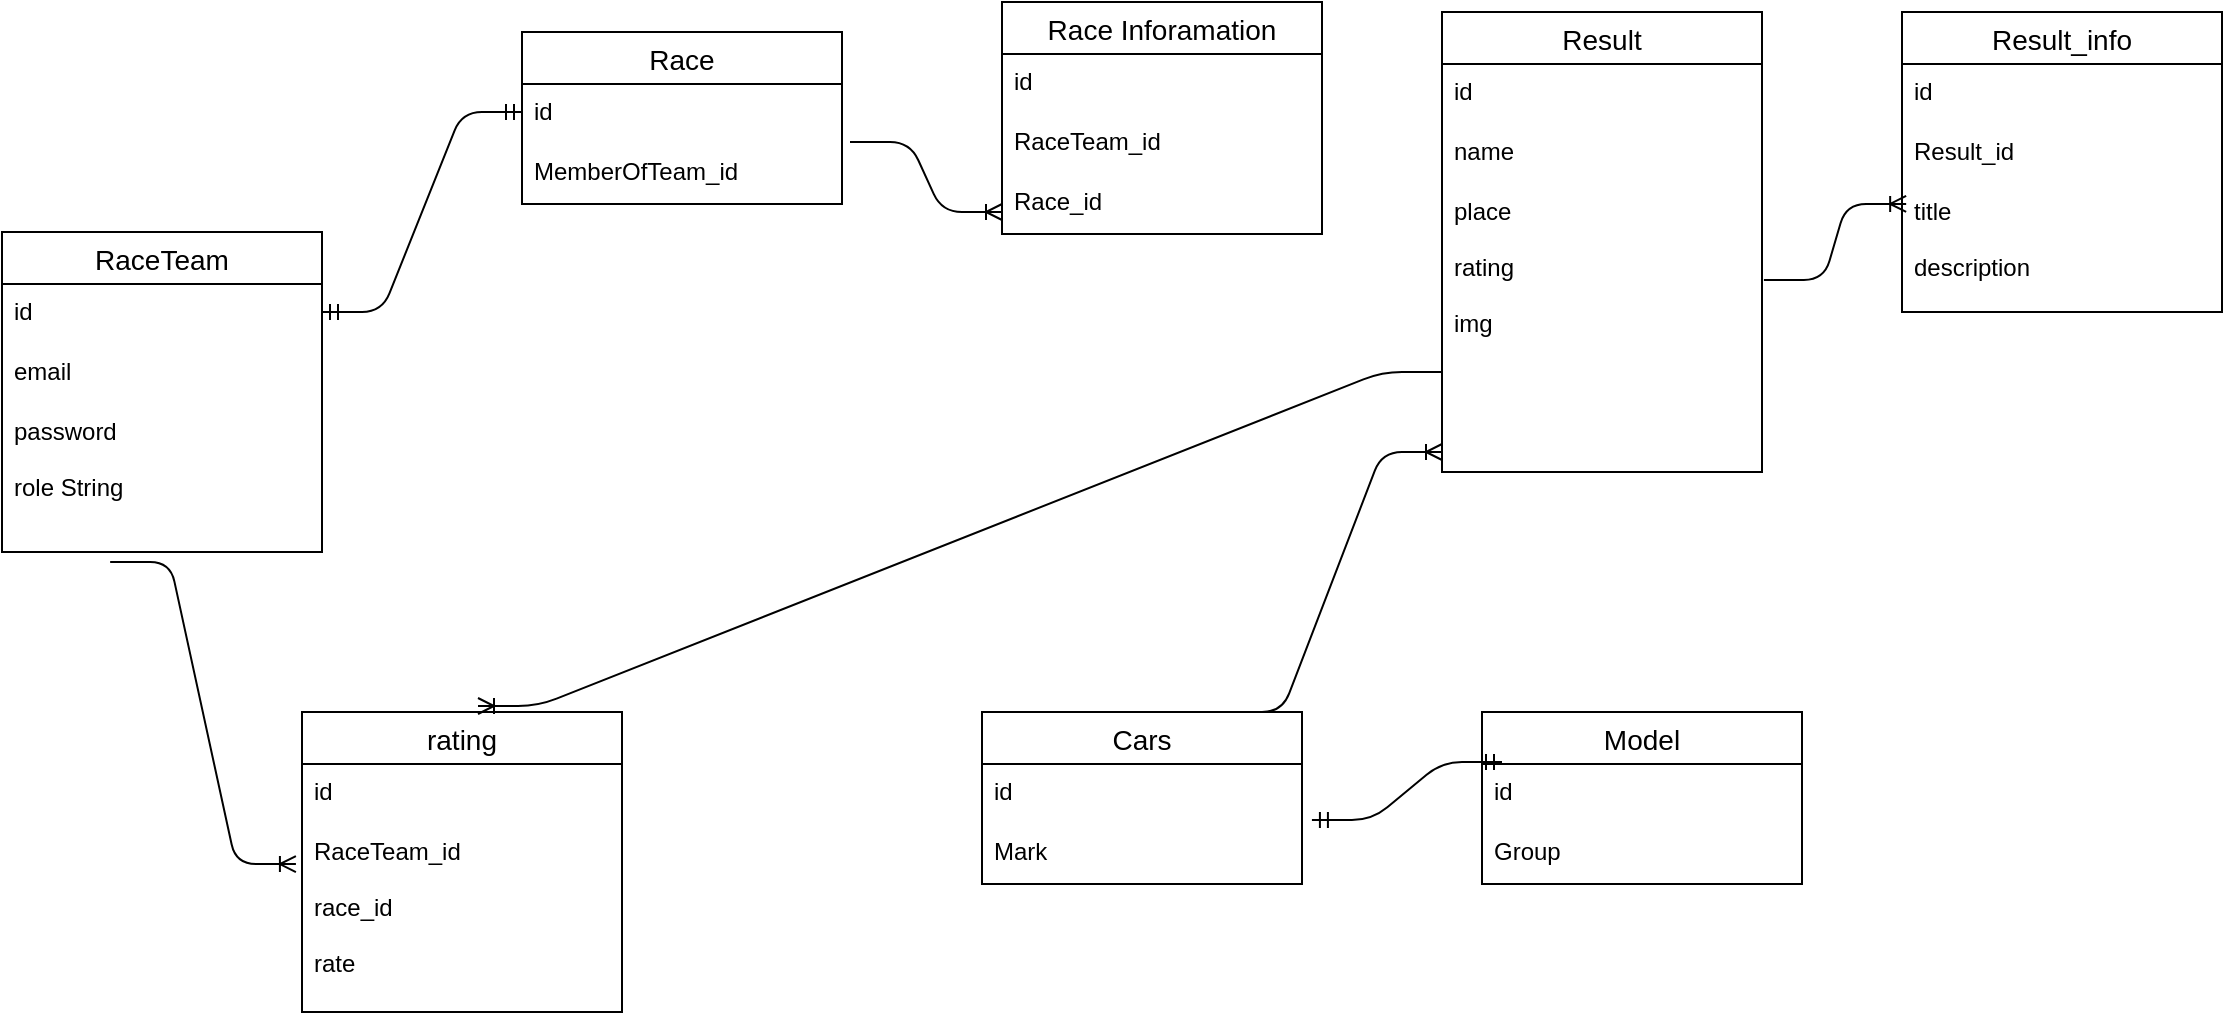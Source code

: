 <mxfile version="13.9.9" type="device"><diagram id="RGPmj-UF2XwB5fay4Z7u" name="Страница 1"><mxGraphModel dx="1448" dy="1075" grid="1" gridSize="10" guides="1" tooltips="1" connect="1" arrows="1" fold="1" page="1" pageScale="1" pageWidth="1200" pageHeight="1920" math="0" shadow="0"><root><mxCell id="0"/><mxCell id="1" parent="0"/><mxCell id="ZG9fFCxuwrrgsJFGKd5k-14" value="RaceTeam" style="swimlane;fontStyle=0;childLayout=stackLayout;horizontal=1;startSize=26;horizontalStack=0;resizeParent=1;resizeParentMax=0;resizeLast=0;collapsible=1;marginBottom=0;align=center;fontSize=14;" vertex="1" parent="1"><mxGeometry x="90" y="270" width="160" height="160" as="geometry"/></mxCell><mxCell id="ZG9fFCxuwrrgsJFGKd5k-15" value="id" style="text;strokeColor=none;fillColor=none;spacingLeft=4;spacingRight=4;overflow=hidden;rotatable=0;points=[[0,0.5],[1,0.5]];portConstraint=eastwest;fontSize=12;" vertex="1" parent="ZG9fFCxuwrrgsJFGKd5k-14"><mxGeometry y="26" width="160" height="30" as="geometry"/></mxCell><mxCell id="ZG9fFCxuwrrgsJFGKd5k-16" value="email" style="text;strokeColor=none;fillColor=none;spacingLeft=4;spacingRight=4;overflow=hidden;rotatable=0;points=[[0,0.5],[1,0.5]];portConstraint=eastwest;fontSize=12;" vertex="1" parent="ZG9fFCxuwrrgsJFGKd5k-14"><mxGeometry y="56" width="160" height="30" as="geometry"/></mxCell><mxCell id="ZG9fFCxuwrrgsJFGKd5k-17" value="password&#10;&#10;role String" style="text;strokeColor=none;fillColor=none;spacingLeft=4;spacingRight=4;overflow=hidden;rotatable=0;points=[[0,0.5],[1,0.5]];portConstraint=eastwest;fontSize=12;" vertex="1" parent="ZG9fFCxuwrrgsJFGKd5k-14"><mxGeometry y="86" width="160" height="74" as="geometry"/></mxCell><mxCell id="ZG9fFCxuwrrgsJFGKd5k-22" value="rating" style="swimlane;fontStyle=0;childLayout=stackLayout;horizontal=1;startSize=26;horizontalStack=0;resizeParent=1;resizeParentMax=0;resizeLast=0;collapsible=1;marginBottom=0;align=center;fontSize=14;" vertex="1" parent="1"><mxGeometry x="240" y="510" width="160" height="150" as="geometry"/></mxCell><mxCell id="ZG9fFCxuwrrgsJFGKd5k-23" value="id" style="text;strokeColor=none;fillColor=none;spacingLeft=4;spacingRight=4;overflow=hidden;rotatable=0;points=[[0,0.5],[1,0.5]];portConstraint=eastwest;fontSize=12;" vertex="1" parent="ZG9fFCxuwrrgsJFGKd5k-22"><mxGeometry y="26" width="160" height="30" as="geometry"/></mxCell><mxCell id="ZG9fFCxuwrrgsJFGKd5k-24" value="RaceTeam_id&#10;&#10;race_id&#10;&#10;rate" style="text;strokeColor=none;fillColor=none;spacingLeft=4;spacingRight=4;overflow=hidden;rotatable=0;points=[[0,0.5],[1,0.5]];portConstraint=eastwest;fontSize=12;" vertex="1" parent="ZG9fFCxuwrrgsJFGKd5k-22"><mxGeometry y="56" width="160" height="94" as="geometry"/></mxCell><mxCell id="ZG9fFCxuwrrgsJFGKd5k-26" value="" style="edgeStyle=entityRelationEdgeStyle;fontSize=12;html=1;endArrow=ERoneToMany;exitX=0.338;exitY=1.068;exitDx=0;exitDy=0;exitPerimeter=0;entryX=-0.019;entryY=0.213;entryDx=0;entryDy=0;entryPerimeter=0;" edge="1" parent="1" source="ZG9fFCxuwrrgsJFGKd5k-17" target="ZG9fFCxuwrrgsJFGKd5k-24"><mxGeometry width="100" height="100" relative="1" as="geometry"><mxPoint x="60" y="590" as="sourcePoint"/><mxPoint x="160" y="490" as="targetPoint"/></mxGeometry></mxCell><mxCell id="ZG9fFCxuwrrgsJFGKd5k-27" value="Race" style="swimlane;fontStyle=0;childLayout=stackLayout;horizontal=1;startSize=26;horizontalStack=0;resizeParent=1;resizeParentMax=0;resizeLast=0;collapsible=1;marginBottom=0;align=center;fontSize=14;" vertex="1" parent="1"><mxGeometry x="350" y="170" width="160" height="86" as="geometry"/></mxCell><mxCell id="ZG9fFCxuwrrgsJFGKd5k-28" value="id" style="text;strokeColor=none;fillColor=none;spacingLeft=4;spacingRight=4;overflow=hidden;rotatable=0;points=[[0,0.5],[1,0.5]];portConstraint=eastwest;fontSize=12;" vertex="1" parent="ZG9fFCxuwrrgsJFGKd5k-27"><mxGeometry y="26" width="160" height="30" as="geometry"/></mxCell><mxCell id="ZG9fFCxuwrrgsJFGKd5k-29" value="MemberOfTeam_id" style="text;strokeColor=none;fillColor=none;spacingLeft=4;spacingRight=4;overflow=hidden;rotatable=0;points=[[0,0.5],[1,0.5]];portConstraint=eastwest;fontSize=12;" vertex="1" parent="ZG9fFCxuwrrgsJFGKd5k-27"><mxGeometry y="56" width="160" height="30" as="geometry"/></mxCell><mxCell id="ZG9fFCxuwrrgsJFGKd5k-31" value="" style="edgeStyle=entityRelationEdgeStyle;fontSize=12;html=1;endArrow=ERmandOne;startArrow=ERmandOne;" edge="1" parent="1"><mxGeometry width="100" height="100" relative="1" as="geometry"><mxPoint x="250" y="310" as="sourcePoint"/><mxPoint x="350" y="210" as="targetPoint"/></mxGeometry></mxCell><mxCell id="ZG9fFCxuwrrgsJFGKd5k-32" value="Race Inforamation" style="swimlane;fontStyle=0;childLayout=stackLayout;horizontal=1;startSize=26;horizontalStack=0;resizeParent=1;resizeParentMax=0;resizeLast=0;collapsible=1;marginBottom=0;align=center;fontSize=14;" vertex="1" parent="1"><mxGeometry x="590" y="155" width="160" height="116" as="geometry"/></mxCell><mxCell id="ZG9fFCxuwrrgsJFGKd5k-33" value="id" style="text;strokeColor=none;fillColor=none;spacingLeft=4;spacingRight=4;overflow=hidden;rotatable=0;points=[[0,0.5],[1,0.5]];portConstraint=eastwest;fontSize=12;" vertex="1" parent="ZG9fFCxuwrrgsJFGKd5k-32"><mxGeometry y="26" width="160" height="30" as="geometry"/></mxCell><mxCell id="ZG9fFCxuwrrgsJFGKd5k-34" value="RaceTeam_id" style="text;strokeColor=none;fillColor=none;spacingLeft=4;spacingRight=4;overflow=hidden;rotatable=0;points=[[0,0.5],[1,0.5]];portConstraint=eastwest;fontSize=12;" vertex="1" parent="ZG9fFCxuwrrgsJFGKd5k-32"><mxGeometry y="56" width="160" height="30" as="geometry"/></mxCell><mxCell id="ZG9fFCxuwrrgsJFGKd5k-35" value="Race_id" style="text;strokeColor=none;fillColor=none;spacingLeft=4;spacingRight=4;overflow=hidden;rotatable=0;points=[[0,0.5],[1,0.5]];portConstraint=eastwest;fontSize=12;" vertex="1" parent="ZG9fFCxuwrrgsJFGKd5k-32"><mxGeometry y="86" width="160" height="30" as="geometry"/></mxCell><mxCell id="ZG9fFCxuwrrgsJFGKd5k-36" value="" style="edgeStyle=entityRelationEdgeStyle;fontSize=12;html=1;endArrow=ERoneToMany;exitX=1.025;exitY=-0.033;exitDx=0;exitDy=0;exitPerimeter=0;" edge="1" parent="1" source="ZG9fFCxuwrrgsJFGKd5k-29"><mxGeometry width="100" height="100" relative="1" as="geometry"><mxPoint x="500" y="360" as="sourcePoint"/><mxPoint x="590" y="260" as="targetPoint"/></mxGeometry></mxCell><mxCell id="ZG9fFCxuwrrgsJFGKd5k-37" value="Result" style="swimlane;fontStyle=0;childLayout=stackLayout;horizontal=1;startSize=26;horizontalStack=0;resizeParent=1;resizeParentMax=0;resizeLast=0;collapsible=1;marginBottom=0;align=center;fontSize=14;" vertex="1" parent="1"><mxGeometry x="810" y="160" width="160" height="230" as="geometry"/></mxCell><mxCell id="ZG9fFCxuwrrgsJFGKd5k-38" value="id" style="text;strokeColor=none;fillColor=none;spacingLeft=4;spacingRight=4;overflow=hidden;rotatable=0;points=[[0,0.5],[1,0.5]];portConstraint=eastwest;fontSize=12;" vertex="1" parent="ZG9fFCxuwrrgsJFGKd5k-37"><mxGeometry y="26" width="160" height="30" as="geometry"/></mxCell><mxCell id="ZG9fFCxuwrrgsJFGKd5k-39" value="name" style="text;strokeColor=none;fillColor=none;spacingLeft=4;spacingRight=4;overflow=hidden;rotatable=0;points=[[0,0.5],[1,0.5]];portConstraint=eastwest;fontSize=12;" vertex="1" parent="ZG9fFCxuwrrgsJFGKd5k-37"><mxGeometry y="56" width="160" height="30" as="geometry"/></mxCell><mxCell id="ZG9fFCxuwrrgsJFGKd5k-40" value="place&#10;&#10;rating&#10;&#10;img&#10;&#10;" style="text;strokeColor=none;fillColor=none;spacingLeft=4;spacingRight=4;overflow=hidden;rotatable=0;points=[[0,0.5],[1,0.5]];portConstraint=eastwest;fontSize=12;" vertex="1" parent="ZG9fFCxuwrrgsJFGKd5k-37"><mxGeometry y="86" width="160" height="144" as="geometry"/></mxCell><mxCell id="ZG9fFCxuwrrgsJFGKd5k-41" value="" style="edgeStyle=entityRelationEdgeStyle;fontSize=12;html=1;endArrow=ERoneToMany;exitX=0;exitY=0.653;exitDx=0;exitDy=0;exitPerimeter=0;entryX=0.55;entryY=-0.02;entryDx=0;entryDy=0;entryPerimeter=0;" edge="1" parent="1" source="ZG9fFCxuwrrgsJFGKd5k-40" target="ZG9fFCxuwrrgsJFGKd5k-22"><mxGeometry width="100" height="100" relative="1" as="geometry"><mxPoint x="500" y="360" as="sourcePoint"/><mxPoint x="600" y="260" as="targetPoint"/></mxGeometry></mxCell><mxCell id="ZG9fFCxuwrrgsJFGKd5k-42" value="Cars" style="swimlane;fontStyle=0;childLayout=stackLayout;horizontal=1;startSize=26;horizontalStack=0;resizeParent=1;resizeParentMax=0;resizeLast=0;collapsible=1;marginBottom=0;align=center;fontSize=14;" vertex="1" parent="1"><mxGeometry x="580" y="510" width="160" height="86" as="geometry"/></mxCell><mxCell id="ZG9fFCxuwrrgsJFGKd5k-43" value="id" style="text;strokeColor=none;fillColor=none;spacingLeft=4;spacingRight=4;overflow=hidden;rotatable=0;points=[[0,0.5],[1,0.5]];portConstraint=eastwest;fontSize=12;" vertex="1" parent="ZG9fFCxuwrrgsJFGKd5k-42"><mxGeometry y="26" width="160" height="30" as="geometry"/></mxCell><mxCell id="ZG9fFCxuwrrgsJFGKd5k-44" value="Mark" style="text;strokeColor=none;fillColor=none;spacingLeft=4;spacingRight=4;overflow=hidden;rotatable=0;points=[[0,0.5],[1,0.5]];portConstraint=eastwest;fontSize=12;" vertex="1" parent="ZG9fFCxuwrrgsJFGKd5k-42"><mxGeometry y="56" width="160" height="30" as="geometry"/></mxCell><mxCell id="ZG9fFCxuwrrgsJFGKd5k-46" value="Model" style="swimlane;fontStyle=0;childLayout=stackLayout;horizontal=1;startSize=26;horizontalStack=0;resizeParent=1;resizeParentMax=0;resizeLast=0;collapsible=1;marginBottom=0;align=center;fontSize=14;" vertex="1" parent="1"><mxGeometry x="830" y="510" width="160" height="86" as="geometry"/></mxCell><mxCell id="ZG9fFCxuwrrgsJFGKd5k-47" value="id" style="text;strokeColor=none;fillColor=none;spacingLeft=4;spacingRight=4;overflow=hidden;rotatable=0;points=[[0,0.5],[1,0.5]];portConstraint=eastwest;fontSize=12;" vertex="1" parent="ZG9fFCxuwrrgsJFGKd5k-46"><mxGeometry y="26" width="160" height="30" as="geometry"/></mxCell><mxCell id="ZG9fFCxuwrrgsJFGKd5k-48" value="Group" style="text;strokeColor=none;fillColor=none;spacingLeft=4;spacingRight=4;overflow=hidden;rotatable=0;points=[[0,0.5],[1,0.5]];portConstraint=eastwest;fontSize=12;" vertex="1" parent="ZG9fFCxuwrrgsJFGKd5k-46"><mxGeometry y="56" width="160" height="30" as="geometry"/></mxCell><mxCell id="ZG9fFCxuwrrgsJFGKd5k-50" value="" style="edgeStyle=entityRelationEdgeStyle;fontSize=12;html=1;endArrow=ERmandOne;startArrow=ERmandOne;exitX=1.031;exitY=-0.067;exitDx=0;exitDy=0;exitPerimeter=0;" edge="1" parent="1" source="ZG9fFCxuwrrgsJFGKd5k-44"><mxGeometry width="100" height="100" relative="1" as="geometry"><mxPoint x="740" y="635" as="sourcePoint"/><mxPoint x="840" y="535" as="targetPoint"/></mxGeometry></mxCell><mxCell id="ZG9fFCxuwrrgsJFGKd5k-51" value="" style="edgeStyle=entityRelationEdgeStyle;fontSize=12;html=1;endArrow=ERoneToMany;exitX=0.75;exitY=0;exitDx=0;exitDy=0;" edge="1" parent="1" source="ZG9fFCxuwrrgsJFGKd5k-42"><mxGeometry width="100" height="100" relative="1" as="geometry"><mxPoint x="710" y="480" as="sourcePoint"/><mxPoint x="810" y="380" as="targetPoint"/></mxGeometry></mxCell><mxCell id="ZG9fFCxuwrrgsJFGKd5k-52" value="Result_info" style="swimlane;fontStyle=0;childLayout=stackLayout;horizontal=1;startSize=26;horizontalStack=0;resizeParent=1;resizeParentMax=0;resizeLast=0;collapsible=1;marginBottom=0;align=center;fontSize=14;" vertex="1" parent="1"><mxGeometry x="1040" y="160" width="160" height="150" as="geometry"/></mxCell><mxCell id="ZG9fFCxuwrrgsJFGKd5k-53" value="id" style="text;strokeColor=none;fillColor=none;spacingLeft=4;spacingRight=4;overflow=hidden;rotatable=0;points=[[0,0.5],[1,0.5]];portConstraint=eastwest;fontSize=12;" vertex="1" parent="ZG9fFCxuwrrgsJFGKd5k-52"><mxGeometry y="26" width="160" height="30" as="geometry"/></mxCell><mxCell id="ZG9fFCxuwrrgsJFGKd5k-54" value="Result_id" style="text;strokeColor=none;fillColor=none;spacingLeft=4;spacingRight=4;overflow=hidden;rotatable=0;points=[[0,0.5],[1,0.5]];portConstraint=eastwest;fontSize=12;" vertex="1" parent="ZG9fFCxuwrrgsJFGKd5k-52"><mxGeometry y="56" width="160" height="30" as="geometry"/></mxCell><mxCell id="ZG9fFCxuwrrgsJFGKd5k-55" value="title&#10;&#10;description" style="text;strokeColor=none;fillColor=none;spacingLeft=4;spacingRight=4;overflow=hidden;rotatable=0;points=[[0,0.5],[1,0.5]];portConstraint=eastwest;fontSize=12;" vertex="1" parent="ZG9fFCxuwrrgsJFGKd5k-52"><mxGeometry y="86" width="160" height="64" as="geometry"/></mxCell><mxCell id="ZG9fFCxuwrrgsJFGKd5k-57" value="" style="edgeStyle=entityRelationEdgeStyle;fontSize=12;html=1;endArrow=ERoneToMany;entryX=0.013;entryY=0.156;entryDx=0;entryDy=0;entryPerimeter=0;exitX=1.006;exitY=0.333;exitDx=0;exitDy=0;exitPerimeter=0;" edge="1" parent="1" source="ZG9fFCxuwrrgsJFGKd5k-40" target="ZG9fFCxuwrrgsJFGKd5k-55"><mxGeometry width="100" height="100" relative="1" as="geometry"><mxPoint x="920" y="360" as="sourcePoint"/><mxPoint x="1020" y="260" as="targetPoint"/></mxGeometry></mxCell></root></mxGraphModel></diagram></mxfile>